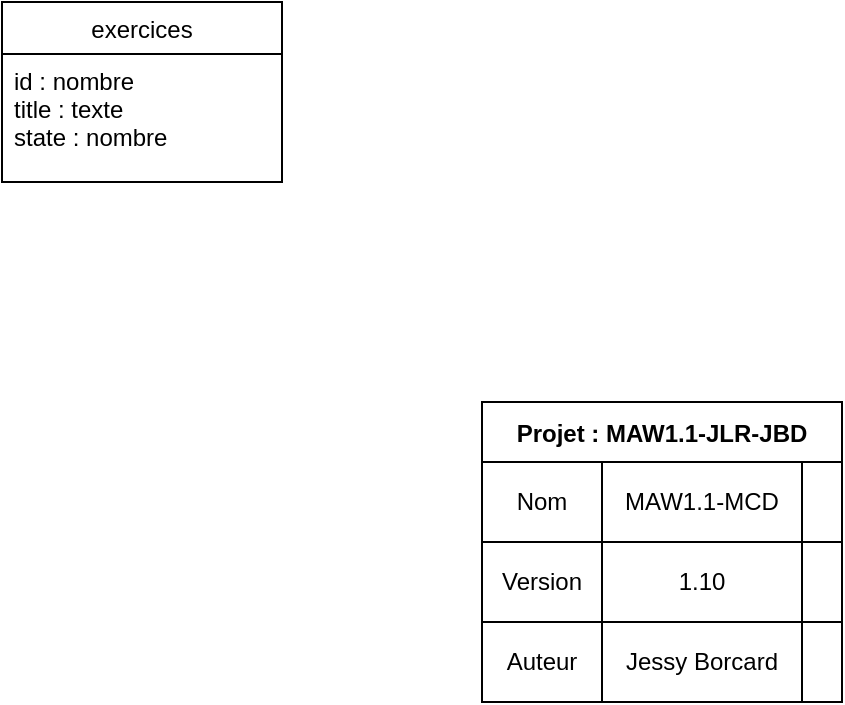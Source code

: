 <mxfile version="20.2.8" type="device"><diagram id="C5RBs43oDa-KdzZeNtuy" name="Page-1"><mxGraphModel dx="1102" dy="865" grid="1" gridSize="10" guides="1" tooltips="1" connect="1" arrows="1" fold="1" page="1" pageScale="1" pageWidth="827" pageHeight="1169" math="0" shadow="0"><root><mxCell id="WIyWlLk6GJQsqaUBKTNV-0"/><mxCell id="WIyWlLk6GJQsqaUBKTNV-1" parent="WIyWlLk6GJQsqaUBKTNV-0"/><mxCell id="Z3t_qoe2JlKYEl8-mxpy-0" value="exercices" style="swimlane;fontStyle=0;childLayout=stackLayout;horizontal=1;startSize=26;fillColor=none;horizontalStack=0;resizeParent=1;resizeParentMax=0;resizeLast=0;collapsible=1;marginBottom=0;" parent="WIyWlLk6GJQsqaUBKTNV-1" vertex="1"><mxGeometry x="320" y="240" width="140" height="90" as="geometry"/></mxCell><mxCell id="Z3t_qoe2JlKYEl8-mxpy-1" value="id : nombre&#10;title : texte&#10;state : nombre" style="text;strokeColor=none;fillColor=none;align=left;verticalAlign=top;spacingLeft=4;spacingRight=4;overflow=hidden;rotatable=0;points=[[0,0.5],[1,0.5]];portConstraint=eastwest;" parent="Z3t_qoe2JlKYEl8-mxpy-0" vertex="1"><mxGeometry y="26" width="140" height="64" as="geometry"/></mxCell><mxCell id="Z3t_qoe2JlKYEl8-mxpy-8" value="Projet : MAW1.1-JLR-JBD" style="shape=table;startSize=30;container=1;collapsible=0;childLayout=tableLayout;fontStyle=1;align=center;" parent="WIyWlLk6GJQsqaUBKTNV-1" vertex="1"><mxGeometry x="560" y="440" width="180" height="150" as="geometry"/></mxCell><mxCell id="Z3t_qoe2JlKYEl8-mxpy-9" value="" style="shape=tableRow;horizontal=0;startSize=0;swimlaneHead=0;swimlaneBody=0;top=0;left=0;bottom=0;right=0;collapsible=0;dropTarget=0;fillColor=none;points=[[0,0.5],[1,0.5]];portConstraint=eastwest;" parent="Z3t_qoe2JlKYEl8-mxpy-8" vertex="1"><mxGeometry y="30" width="180" height="40" as="geometry"/></mxCell><mxCell id="Z3t_qoe2JlKYEl8-mxpy-10" value="Nom" style="shape=partialRectangle;html=1;whiteSpace=wrap;connectable=0;fillColor=none;top=0;left=0;bottom=0;right=0;overflow=hidden;" parent="Z3t_qoe2JlKYEl8-mxpy-9" vertex="1"><mxGeometry width="60" height="40" as="geometry"><mxRectangle width="60" height="40" as="alternateBounds"/></mxGeometry></mxCell><mxCell id="Z3t_qoe2JlKYEl8-mxpy-11" value="MAW1.1-MCD" style="shape=partialRectangle;html=1;whiteSpace=wrap;connectable=0;fillColor=none;top=0;left=0;bottom=0;right=0;overflow=hidden;" parent="Z3t_qoe2JlKYEl8-mxpy-9" vertex="1"><mxGeometry x="60" width="100" height="40" as="geometry"><mxRectangle width="100" height="40" as="alternateBounds"/></mxGeometry></mxCell><mxCell id="Z3t_qoe2JlKYEl8-mxpy-12" value="" style="shape=partialRectangle;html=1;whiteSpace=wrap;connectable=0;fillColor=none;top=0;left=0;bottom=0;right=0;overflow=hidden;" parent="Z3t_qoe2JlKYEl8-mxpy-9" vertex="1"><mxGeometry x="160" width="20" height="40" as="geometry"><mxRectangle width="20" height="40" as="alternateBounds"/></mxGeometry></mxCell><mxCell id="Z3t_qoe2JlKYEl8-mxpy-13" value="" style="shape=tableRow;horizontal=0;startSize=0;swimlaneHead=0;swimlaneBody=0;top=0;left=0;bottom=0;right=0;collapsible=0;dropTarget=0;fillColor=none;points=[[0,0.5],[1,0.5]];portConstraint=eastwest;" parent="Z3t_qoe2JlKYEl8-mxpy-8" vertex="1"><mxGeometry y="70" width="180" height="40" as="geometry"/></mxCell><mxCell id="Z3t_qoe2JlKYEl8-mxpy-14" value="Version" style="shape=partialRectangle;html=1;whiteSpace=wrap;connectable=0;fillColor=none;top=0;left=0;bottom=0;right=0;overflow=hidden;" parent="Z3t_qoe2JlKYEl8-mxpy-13" vertex="1"><mxGeometry width="60" height="40" as="geometry"><mxRectangle width="60" height="40" as="alternateBounds"/></mxGeometry></mxCell><mxCell id="Z3t_qoe2JlKYEl8-mxpy-15" value="1.10" style="shape=partialRectangle;html=1;whiteSpace=wrap;connectable=0;fillColor=none;top=0;left=0;bottom=0;right=0;overflow=hidden;" parent="Z3t_qoe2JlKYEl8-mxpy-13" vertex="1"><mxGeometry x="60" width="100" height="40" as="geometry"><mxRectangle width="100" height="40" as="alternateBounds"/></mxGeometry></mxCell><mxCell id="Z3t_qoe2JlKYEl8-mxpy-16" value="" style="shape=partialRectangle;html=1;whiteSpace=wrap;connectable=0;fillColor=none;top=0;left=0;bottom=0;right=0;overflow=hidden;" parent="Z3t_qoe2JlKYEl8-mxpy-13" vertex="1"><mxGeometry x="160" width="20" height="40" as="geometry"><mxRectangle width="20" height="40" as="alternateBounds"/></mxGeometry></mxCell><mxCell id="Z3t_qoe2JlKYEl8-mxpy-17" value="" style="shape=tableRow;horizontal=0;startSize=0;swimlaneHead=0;swimlaneBody=0;top=0;left=0;bottom=0;right=0;collapsible=0;dropTarget=0;fillColor=none;points=[[0,0.5],[1,0.5]];portConstraint=eastwest;" parent="Z3t_qoe2JlKYEl8-mxpy-8" vertex="1"><mxGeometry y="110" width="180" height="40" as="geometry"/></mxCell><mxCell id="Z3t_qoe2JlKYEl8-mxpy-18" value="Auteur" style="shape=partialRectangle;html=1;whiteSpace=wrap;connectable=0;fillColor=none;top=0;left=0;bottom=0;right=0;overflow=hidden;" parent="Z3t_qoe2JlKYEl8-mxpy-17" vertex="1"><mxGeometry width="60" height="40" as="geometry"><mxRectangle width="60" height="40" as="alternateBounds"/></mxGeometry></mxCell><mxCell id="Z3t_qoe2JlKYEl8-mxpy-19" value="Jessy Borcard" style="shape=partialRectangle;html=1;whiteSpace=wrap;connectable=0;fillColor=none;top=0;left=0;bottom=0;right=0;overflow=hidden;" parent="Z3t_qoe2JlKYEl8-mxpy-17" vertex="1"><mxGeometry x="60" width="100" height="40" as="geometry"><mxRectangle width="100" height="40" as="alternateBounds"/></mxGeometry></mxCell><mxCell id="Z3t_qoe2JlKYEl8-mxpy-20" value="" style="shape=partialRectangle;html=1;whiteSpace=wrap;connectable=0;fillColor=none;top=0;left=0;bottom=0;right=0;overflow=hidden;" parent="Z3t_qoe2JlKYEl8-mxpy-17" vertex="1"><mxGeometry x="160" width="20" height="40" as="geometry"><mxRectangle width="20" height="40" as="alternateBounds"/></mxGeometry></mxCell></root></mxGraphModel></diagram></mxfile>